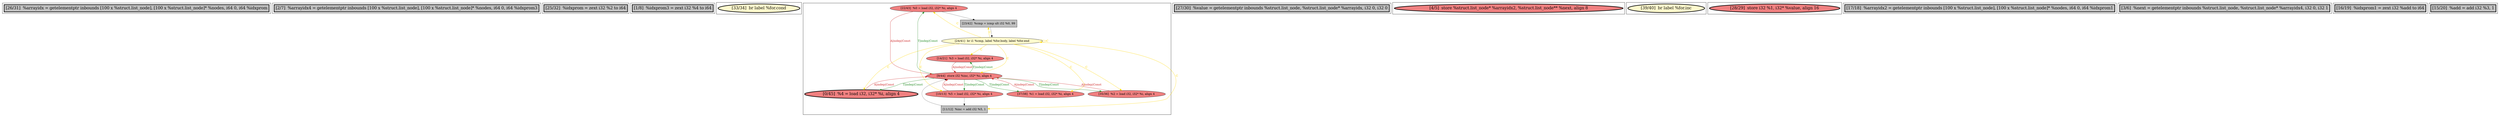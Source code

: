 
digraph G {





subgraph cluster13 {


node501 [penwidth=3.0,fontsize=20,fillcolor=grey,label="[26/31]  %arrayidx = getelementptr inbounds [100 x %struct.list_node], [100 x %struct.list_node]* %nodes, i64 0, i64 %idxprom",shape=rectangle,style=filled ]



}

subgraph cluster11 {


node499 [penwidth=3.0,fontsize=20,fillcolor=grey,label="[2/7]  %arrayidx4 = getelementptr inbounds [100 x %struct.list_node], [100 x %struct.list_node]* %nodes, i64 0, i64 %idxprom3",shape=rectangle,style=filled ]



}

subgraph cluster10 {


node498 [penwidth=3.0,fontsize=20,fillcolor=grey,label="[25/32]  %idxprom = zext i32 %2 to i64",shape=rectangle,style=filled ]



}

subgraph cluster9 {


node497 [penwidth=3.0,fontsize=20,fillcolor=grey,label="[1/8]  %idxprom3 = zext i32 %4 to i64",shape=rectangle,style=filled ]



}

subgraph cluster8 {


node496 [penwidth=3.0,fontsize=20,fillcolor=lemonchiffon,label="[33/34]  br label %for.cond",shape=ellipse,style=filled ]



}

subgraph cluster7 {


node495 [fillcolor=lightcoral,label="[22/43]  %0 = load i32, i32* %i, align 4",shape=ellipse,style=filled ]
node494 [fillcolor=grey,label="[23/42]  %cmp = icmp ult i32 %0, 99",shape=rectangle,style=filled ]
node493 [fillcolor=lightcoral,label="[37/38]  %1 = load i32, i32* %i, align 4",shape=ellipse,style=filled ]
node492 [fillcolor=lemonchiffon,label="[24/41]  br i1 %cmp, label %for.body, label %for.end",shape=ellipse,style=filled ]
node487 [fillcolor=lightcoral,label="[35/36]  %2 = load i32, i32* %i, align 4",shape=ellipse,style=filled ]
node490 [penwidth=3.0,fontsize=20,fillcolor=lightcoral,label="[0/45]  %4 = load i32, i32* %i, align 4",shape=ellipse,style=filled ]
node486 [fillcolor=grey,label="[11/12]  %inc = add i32 %5, 1",shape=rectangle,style=filled ]
node488 [fillcolor=lightcoral,label="[10/13]  %5 = load i32, i32* %i, align 4",shape=ellipse,style=filled ]
node491 [fillcolor=lightcoral,label="[9/44]  store i32 %inc, i32* %i, align 4",shape=ellipse,style=filled ]
node489 [fillcolor=lightcoral,label="[14/21]  %3 = load i32, i32* %i, align 4",shape=ellipse,style=filled ]

node492->node489 [style=solid,color=gold,label="C",penwidth=1.0,fontcolor=gold ]
node492->node488 [style=solid,color=gold,label="C",penwidth=1.0,fontcolor=gold ]
node492->node487 [style=solid,color=gold,label="C",penwidth=1.0,fontcolor=gold ]
node491->node493 [style=solid,color=forestgreen,label="T|indep|Const",penwidth=1.0,fontcolor=forestgreen ]
node491->node487 [style=solid,color=forestgreen,label="T|indep|Const",penwidth=1.0,fontcolor=forestgreen ]
node487->node491 [style=solid,color=firebrick3,label="A|indep|Const",penwidth=1.0,fontcolor=firebrick3 ]
node492->node491 [style=solid,color=gold,label="C",penwidth=1.0,fontcolor=gold ]
node495->node494 [style=solid,color=black,label="",penwidth=0.5,fontcolor=black ]
node492->node493 [style=solid,color=gold,label="C",penwidth=1.0,fontcolor=gold ]
node492->node486 [style=solid,color=gold,label="C",penwidth=1.0,fontcolor=gold ]
node491->node488 [style=solid,color=forestgreen,label="T|indep|Const",penwidth=1.0,fontcolor=forestgreen ]
node492->node494 [style=solid,color=gold,label="C",penwidth=1.0,fontcolor=gold ]
node492->node495 [style=solid,color=gold,label="C",penwidth=1.0,fontcolor=gold ]
node492->node490 [style=solid,color=gold,label="C",penwidth=1.0,fontcolor=gold ]
node489->node491 [style=solid,color=firebrick3,label="A|indep|Const",penwidth=1.0,fontcolor=firebrick3 ]
node490->node491 [style=solid,color=firebrick3,label="A|indep|Const",penwidth=1.0,fontcolor=firebrick3 ]
node494->node492 [style=solid,color=black,label="",penwidth=0.5,fontcolor=black ]
node491->node495 [style=solid,color=forestgreen,label="T|indep|Const",penwidth=1.0,fontcolor=forestgreen ]
node488->node486 [style=solid,color=black,label="",penwidth=0.5,fontcolor=black ]
node491->node490 [style=solid,color=forestgreen,label="T|indep|Const",penwidth=1.0,fontcolor=forestgreen ]
node491->node489 [style=solid,color=forestgreen,label="T|indep|Const",penwidth=1.0,fontcolor=forestgreen ]
node488->node491 [style=solid,color=firebrick3,label="A|indep|Const",penwidth=1.0,fontcolor=firebrick3 ]
node492->node492 [style=solid,color=gold,label="C",penwidth=1.0,fontcolor=gold ]
node486->node491 [style=solid,color=black,label="",penwidth=0.5,fontcolor=black ]
node493->node491 [style=solid,color=firebrick3,label="A|indep|Const",penwidth=1.0,fontcolor=firebrick3 ]
node495->node491 [style=solid,color=firebrick3,label="A|indep|Const",penwidth=1.0,fontcolor=firebrick3 ]


}

subgraph cluster6 {


node485 [penwidth=3.0,fontsize=20,fillcolor=grey,label="[27/30]  %value = getelementptr inbounds %struct.list_node, %struct.list_node* %arrayidx, i32 0, i32 0",shape=rectangle,style=filled ]



}

subgraph cluster0 {


node479 [penwidth=3.0,fontsize=20,fillcolor=lightcoral,label="[4/5]  store %struct.list_node* %arrayidx2, %struct.list_node** %next, align 8",shape=ellipse,style=filled ]



}

subgraph cluster12 {


node500 [penwidth=3.0,fontsize=20,fillcolor=lemonchiffon,label="[39/40]  br label %for.inc",shape=ellipse,style=filled ]



}

subgraph cluster5 {


node484 [penwidth=3.0,fontsize=20,fillcolor=lightcoral,label="[28/29]  store i32 %1, i32* %value, align 16",shape=ellipse,style=filled ]



}

subgraph cluster1 {


node480 [penwidth=3.0,fontsize=20,fillcolor=grey,label="[17/18]  %arrayidx2 = getelementptr inbounds [100 x %struct.list_node], [100 x %struct.list_node]* %nodes, i64 0, i64 %idxprom1",shape=rectangle,style=filled ]



}

subgraph cluster2 {


node481 [penwidth=3.0,fontsize=20,fillcolor=grey,label="[3/6]  %next = getelementptr inbounds %struct.list_node, %struct.list_node* %arrayidx4, i32 0, i32 1",shape=rectangle,style=filled ]



}

subgraph cluster3 {


node482 [penwidth=3.0,fontsize=20,fillcolor=grey,label="[16/19]  %idxprom1 = zext i32 %add to i64",shape=rectangle,style=filled ]



}

subgraph cluster4 {


node483 [penwidth=3.0,fontsize=20,fillcolor=grey,label="[15/20]  %add = add i32 %3, 1",shape=rectangle,style=filled ]



}

}
